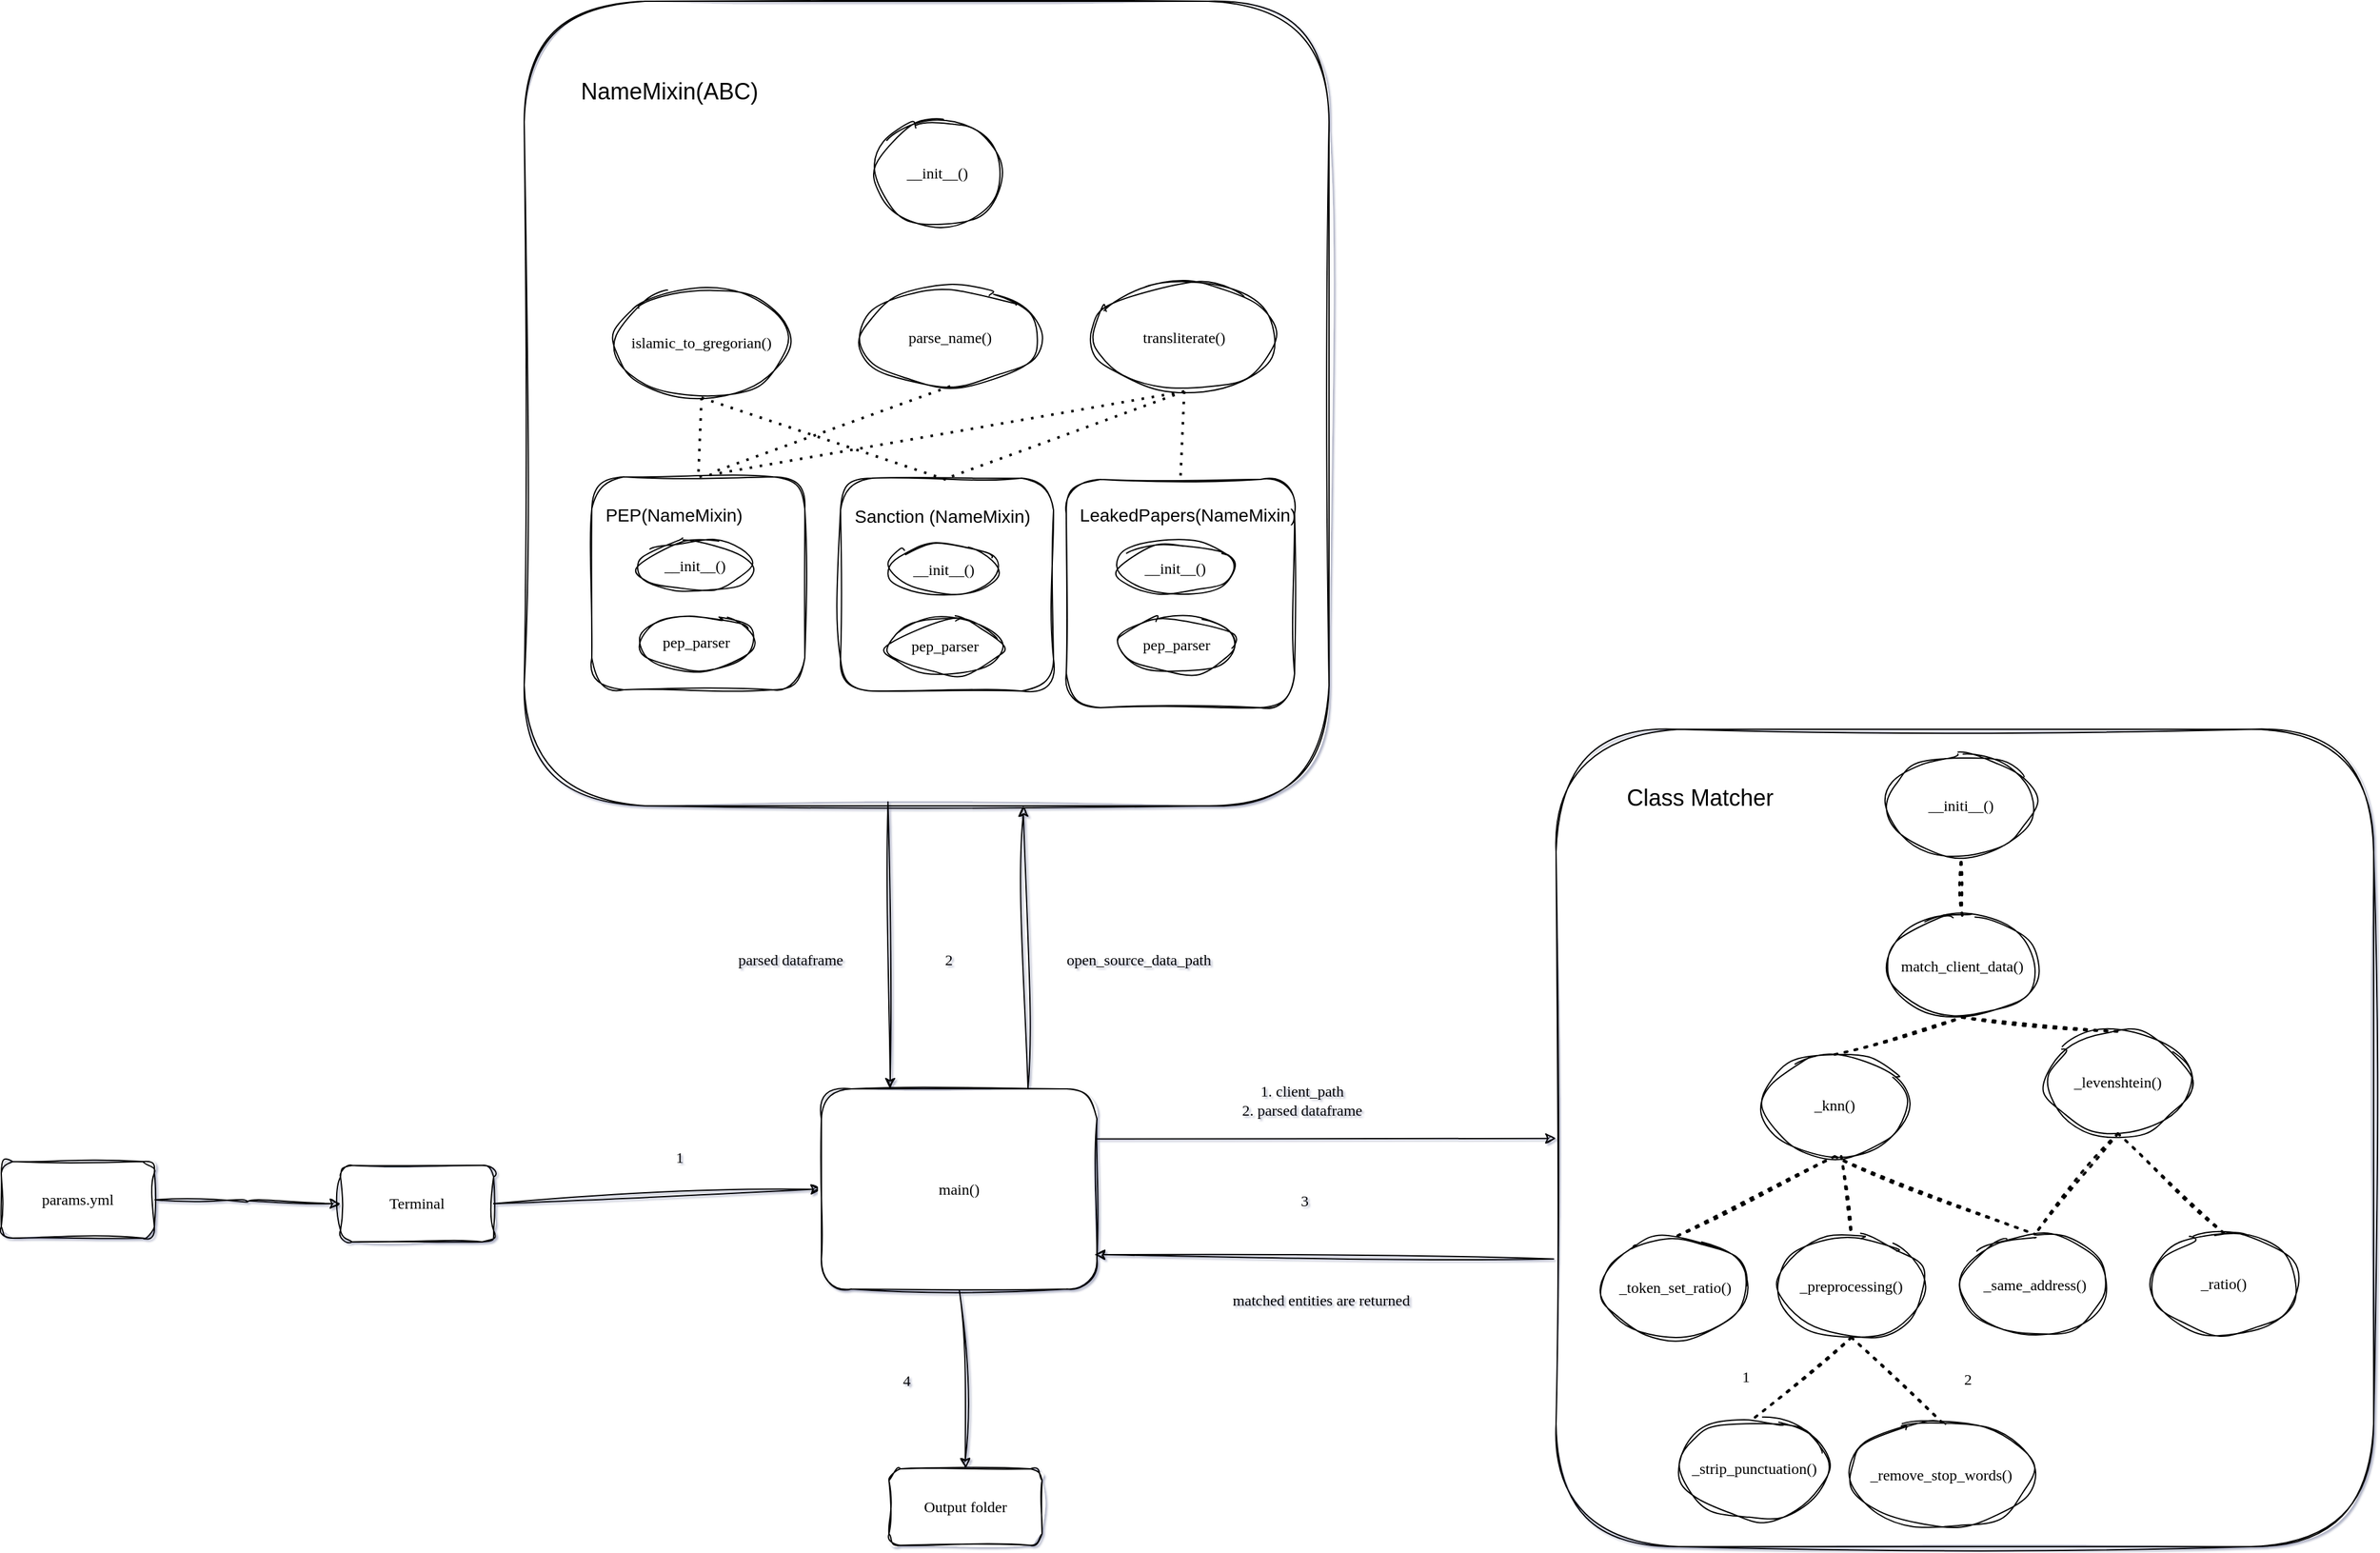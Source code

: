 <mxfile pages="2">
    <diagram name="code_structure" id="jE-mH2vJBaw0UMuDzqgx">
        <mxGraphModel dx="2189" dy="1549" grid="0" gridSize="10" guides="0" tooltips="1" connect="1" arrows="1" fold="1" page="0" pageScale="1" pageWidth="827" pageHeight="1169" background="none" math="0" shadow="1">
            <root>
                <mxCell id="n5ya2rIfXd2F4Nc891Iu-0"/>
                <mxCell id="n5ya2rIfXd2F4Nc891Iu-1" parent="n5ya2rIfXd2F4Nc891Iu-0"/>
                <mxCell id="n5ya2rIfXd2F4Nc891Iu-3" value="open_source_data_path" style="text;align=center;verticalAlign=middle;whiteSpace=wrap;rounded=1;labelBackgroundColor=none;sketch=1;curveFitting=1;jiggle=2;fontFamily=Comic Sans MS;" parent="n5ya2rIfXd2F4Nc891Iu-1" vertex="1">
                    <mxGeometry x="468" y="39" width="150" height="35" as="geometry"/>
                </mxCell>
                <mxCell id="n5ya2rIfXd2F4Nc891Iu-4" value="parsed dataframe" style="text;align=center;verticalAlign=middle;whiteSpace=wrap;rounded=1;labelBackgroundColor=none;sketch=1;curveFitting=1;jiggle=2;fontFamily=Comic Sans MS;" parent="n5ya2rIfXd2F4Nc891Iu-1" vertex="1">
                    <mxGeometry x="215" y="42" width="110" height="30" as="geometry"/>
                </mxCell>
                <mxCell id="n5ya2rIfXd2F4Nc891Iu-7" value="Output folder" style="rounded=1;whiteSpace=wrap;labelBackgroundColor=none;sketch=1;curveFitting=1;jiggle=2;fontFamily=Comic Sans MS;" parent="n5ya2rIfXd2F4Nc891Iu-1" vertex="1">
                    <mxGeometry x="347" y="456" width="120" height="60" as="geometry"/>
                </mxCell>
                <mxCell id="n5ya2rIfXd2F4Nc891Iu-8" value="" style="edgeStyle=orthogonalEdgeStyle;curved=1;orthogonalLoop=1;jettySize=auto;rounded=1;labelBackgroundColor=none;sketch=1;curveFitting=1;jiggle=2;fontFamily=Comic Sans MS;entryX=0;entryY=0.5;entryDx=0;entryDy=0;" parent="n5ya2rIfXd2F4Nc891Iu-1" source="n5ya2rIfXd2F4Nc891Iu-9" target="n5ya2rIfXd2F4Nc891Iu-13" edge="1">
                    <mxGeometry relative="1" as="geometry"/>
                </mxCell>
                <mxCell id="n5ya2rIfXd2F4Nc891Iu-9" value="params.yml" style="rounded=1;whiteSpace=wrap;labelBackgroundColor=none;sketch=1;curveFitting=1;jiggle=2;fontFamily=Comic Sans MS;" parent="n5ya2rIfXd2F4Nc891Iu-1" vertex="1">
                    <mxGeometry x="-349" y="215" width="120" height="60" as="geometry"/>
                </mxCell>
                <mxCell id="n5ya2rIfXd2F4Nc891Iu-10" value="4" style="text;align=center;verticalAlign=middle;whiteSpace=wrap;rounded=1;labelBackgroundColor=none;sketch=1;curveFitting=1;jiggle=2;fontFamily=Comic Sans MS;" parent="n5ya2rIfXd2F4Nc891Iu-1" vertex="1">
                    <mxGeometry x="331" y="371" width="60" height="32" as="geometry"/>
                </mxCell>
                <mxCell id="n5ya2rIfXd2F4Nc891Iu-11" value="2" style="text;align=center;verticalAlign=middle;whiteSpace=wrap;rounded=1;labelBackgroundColor=none;sketch=1;curveFitting=1;jiggle=2;fontFamily=Comic Sans MS;arcSize=50;" parent="n5ya2rIfXd2F4Nc891Iu-1" vertex="1">
                    <mxGeometry x="364" y="31" width="60" height="52" as="geometry"/>
                </mxCell>
                <mxCell id="n5ya2rIfXd2F4Nc891Iu-13" value="Terminal" style="rounded=1;whiteSpace=wrap;labelBackgroundColor=none;sketch=1;curveFitting=1;jiggle=2;fontFamily=Comic Sans MS;" parent="n5ya2rIfXd2F4Nc891Iu-1" vertex="1">
                    <mxGeometry x="-83" y="218" width="120" height="60" as="geometry"/>
                </mxCell>
                <mxCell id="n5ya2rIfXd2F4Nc891Iu-14" value="" style="endArrow=classic;rounded=1;fontSize=15;exitX=1;exitY=0.5;exitDx=0;exitDy=0;labelBackgroundColor=none;sketch=1;curveFitting=1;jiggle=2;fontFamily=Comic Sans MS;entryX=0;entryY=0.5;entryDx=0;entryDy=0;" parent="n5ya2rIfXd2F4Nc891Iu-1" source="n5ya2rIfXd2F4Nc891Iu-13" target="n5ya2rIfXd2F4Nc891Iu-18" edge="1">
                    <mxGeometry width="50" height="50" relative="1" as="geometry">
                        <mxPoint x="170" y="260" as="sourcePoint"/>
                        <mxPoint x="290" y="270" as="targetPoint"/>
                    </mxGeometry>
                </mxCell>
                <mxCell id="n5ya2rIfXd2F4Nc891Iu-15" value="" style="endArrow=classic;rounded=1;fontSize=15;entryX=0.5;entryY=0;entryDx=0;entryDy=0;labelBackgroundColor=none;sketch=1;curveFitting=1;jiggle=2;fontFamily=Comic Sans MS;exitX=0.5;exitY=1;exitDx=0;exitDy=0;" parent="n5ya2rIfXd2F4Nc891Iu-1" source="n5ya2rIfXd2F4Nc891Iu-18" target="n5ya2rIfXd2F4Nc891Iu-7" edge="1">
                    <mxGeometry width="50" height="50" relative="1" as="geometry">
                        <mxPoint x="285" y="264" as="sourcePoint"/>
                        <mxPoint x="180" y="220" as="targetPoint"/>
                    </mxGeometry>
                </mxCell>
                <mxCell id="n5ya2rIfXd2F4Nc891Iu-16" value="1" style="text;align=center;verticalAlign=middle;whiteSpace=wrap;rounded=1;labelBackgroundColor=none;sketch=1;curveFitting=1;jiggle=2;fontFamily=Comic Sans MS;" parent="n5ya2rIfXd2F4Nc891Iu-1" vertex="1">
                    <mxGeometry x="153" y="197" width="60" height="30" as="geometry"/>
                </mxCell>
                <mxCell id="n5ya2rIfXd2F4Nc891Iu-18" value="main()" style="rounded=1;whiteSpace=wrap;labelBackgroundColor=none;sketch=1;curveFitting=1;jiggle=2;fontFamily=Comic Sans MS;" parent="n5ya2rIfXd2F4Nc891Iu-1" vertex="1">
                    <mxGeometry x="294" y="158" width="216" height="157" as="geometry"/>
                </mxCell>
                <mxCell id="n5ya2rIfXd2F4Nc891Iu-20" value="" style="endArrow=classic;rounded=1;entryX=0.25;entryY=0;entryDx=0;entryDy=0;labelBackgroundColor=none;sketch=1;curveFitting=1;jiggle=2;fontFamily=Comic Sans MS;exitX=0.452;exitY=0.995;exitDx=0;exitDy=0;exitPerimeter=0;" parent="n5ya2rIfXd2F4Nc891Iu-1" source="n5ya2rIfXd2F4Nc891Iu-35" target="n5ya2rIfXd2F4Nc891Iu-18" edge="1">
                    <mxGeometry width="50" height="50" relative="1" as="geometry">
                        <mxPoint x="224" y="19" as="sourcePoint"/>
                        <mxPoint x="370" y="340" as="targetPoint"/>
                    </mxGeometry>
                </mxCell>
                <mxCell id="n5ya2rIfXd2F4Nc891Iu-34" value="" style="group" parent="n5ya2rIfXd2F4Nc891Iu-1" vertex="1" connectable="0">
                    <mxGeometry x="75" y="-675" width="631" height="631" as="geometry"/>
                </mxCell>
                <mxCell id="n5ya2rIfXd2F4Nc891Iu-35" value="" style="whiteSpace=wrap;aspect=fixed;rounded=1;labelBackgroundColor=none;sketch=1;curveFitting=1;jiggle=2;fontFamily=Comic Sans MS;shadow=0;" parent="n5ya2rIfXd2F4Nc891Iu-34" vertex="1">
                    <mxGeometry x="-14" y="-20" width="631" height="631" as="geometry"/>
                </mxCell>
                <mxCell id="n5ya2rIfXd2F4Nc891Iu-36" value="&lt;font style=&quot;font-size: 18px;&quot;&gt;NameMixin(ABC)&lt;/font&gt;" style="text;html=1;strokeColor=none;fillColor=none;align=center;verticalAlign=middle;whiteSpace=wrap;rounded=0;" parent="n5ya2rIfXd2F4Nc891Iu-34" vertex="1">
                    <mxGeometry x="39" y="21" width="122" height="60" as="geometry"/>
                </mxCell>
                <mxCell id="n5ya2rIfXd2F4Nc891Iu-37" value="transliterate()" style="ellipse;whiteSpace=wrap;rounded=1;labelBackgroundColor=none;sketch=1;curveFitting=1;jiggle=2;fontFamily=Comic Sans MS;shadow=0;" parent="n5ya2rIfXd2F4Nc891Iu-34" vertex="1">
                    <mxGeometry x="431" y="201" width="145" height="85" as="geometry"/>
                </mxCell>
                <mxCell id="n5ya2rIfXd2F4Nc891Iu-38" value="islamic_to_gregorian()" style="ellipse;whiteSpace=wrap;rounded=1;labelBackgroundColor=none;sketch=1;curveFitting=1;jiggle=2;fontFamily=Comic Sans MS;shadow=0;" parent="n5ya2rIfXd2F4Nc891Iu-34" vertex="1">
                    <mxGeometry x="57" y="204" width="136" height="87" as="geometry"/>
                </mxCell>
                <mxCell id="n5ya2rIfXd2F4Nc891Iu-39" value="parse_name()" style="ellipse;whiteSpace=wrap;rounded=1;labelBackgroundColor=none;sketch=1;curveFitting=1;jiggle=2;fontFamily=Comic Sans MS;shadow=0;" parent="n5ya2rIfXd2F4Nc891Iu-34" vertex="1">
                    <mxGeometry x="250" y="205" width="140" height="77" as="geometry"/>
                </mxCell>
                <mxCell id="n5ya2rIfXd2F4Nc891Iu-40" value="__init__()" style="ellipse;whiteSpace=wrap;rounded=1;labelBackgroundColor=none;sketch=1;curveFitting=1;jiggle=2;fontFamily=Comic Sans MS;shadow=0;" parent="n5ya2rIfXd2F4Nc891Iu-34" vertex="1">
                    <mxGeometry x="260" y="73" width="100" height="83" as="geometry"/>
                </mxCell>
                <mxCell id="n5ya2rIfXd2F4Nc891Iu-41" value="" style="group" parent="n5ya2rIfXd2F4Nc891Iu-34" vertex="1" connectable="0">
                    <mxGeometry x="39" y="353" width="167" height="168" as="geometry"/>
                </mxCell>
                <mxCell id="n5ya2rIfXd2F4Nc891Iu-42" value="" style="whiteSpace=wrap;aspect=fixed;rounded=1;labelBackgroundColor=none;sketch=1;curveFitting=1;jiggle=2;fontFamily=Comic Sans MS;shadow=0;" parent="n5ya2rIfXd2F4Nc891Iu-41" vertex="1">
                    <mxGeometry width="167" height="167" as="geometry"/>
                </mxCell>
                <mxCell id="n5ya2rIfXd2F4Nc891Iu-43" value="&lt;font style=&quot;font-size: 14px;&quot;&gt;PEP(NameMixin)&lt;/font&gt;" style="text;html=1;strokeColor=none;fillColor=none;align=center;verticalAlign=middle;whiteSpace=wrap;rounded=0;" parent="n5ya2rIfXd2F4Nc891Iu-41" vertex="1">
                    <mxGeometry x="10" y="8" width="109" height="43" as="geometry"/>
                </mxCell>
                <mxCell id="n5ya2rIfXd2F4Nc891Iu-44" value="__init__()" style="ellipse;whiteSpace=wrap;rounded=1;labelBackgroundColor=none;sketch=1;curveFitting=1;jiggle=2;fontFamily=Comic Sans MS;shadow=0;" parent="n5ya2rIfXd2F4Nc891Iu-41" vertex="1">
                    <mxGeometry x="37" y="50" width="88" height="39" as="geometry"/>
                </mxCell>
                <mxCell id="n5ya2rIfXd2F4Nc891Iu-45" value="pep_parser" style="ellipse;whiteSpace=wrap;rounded=1;labelBackgroundColor=none;sketch=1;curveFitting=1;jiggle=2;fontFamily=Comic Sans MS;shadow=0;" parent="n5ya2rIfXd2F4Nc891Iu-41" vertex="1">
                    <mxGeometry x="38" y="108" width="88" height="44" as="geometry"/>
                </mxCell>
                <mxCell id="n5ya2rIfXd2F4Nc891Iu-46" value="" style="group" parent="n5ya2rIfXd2F4Nc891Iu-34" vertex="1" connectable="0">
                    <mxGeometry x="234" y="356" width="169" height="168" as="geometry"/>
                </mxCell>
                <mxCell id="n5ya2rIfXd2F4Nc891Iu-47" value="" style="whiteSpace=wrap;aspect=fixed;rounded=1;labelBackgroundColor=none;sketch=1;curveFitting=1;jiggle=2;fontFamily=Comic Sans MS;shadow=0;" parent="n5ya2rIfXd2F4Nc891Iu-46" vertex="1">
                    <mxGeometry y="-2" width="167" height="167" as="geometry"/>
                </mxCell>
                <mxCell id="n5ya2rIfXd2F4Nc891Iu-48" value="&lt;font style=&quot;font-size: 14px;&quot;&gt;Sanction (NameMixin)&lt;/font&gt;" style="text;html=1;strokeColor=none;fillColor=none;align=center;verticalAlign=middle;whiteSpace=wrap;rounded=0;" parent="n5ya2rIfXd2F4Nc891Iu-46" vertex="1">
                    <mxGeometry x="3" y="6" width="154" height="43" as="geometry"/>
                </mxCell>
                <mxCell id="n5ya2rIfXd2F4Nc891Iu-49" value="__init__()" style="ellipse;whiteSpace=wrap;rounded=1;labelBackgroundColor=none;sketch=1;curveFitting=1;jiggle=2;fontFamily=Comic Sans MS;shadow=0;" parent="n5ya2rIfXd2F4Nc891Iu-46" vertex="1">
                    <mxGeometry x="37" y="50" width="88" height="39" as="geometry"/>
                </mxCell>
                <mxCell id="n5ya2rIfXd2F4Nc891Iu-50" value="pep_parser" style="ellipse;whiteSpace=wrap;rounded=1;labelBackgroundColor=none;sketch=1;curveFitting=1;jiggle=2;fontFamily=Comic Sans MS;shadow=0;" parent="n5ya2rIfXd2F4Nc891Iu-46" vertex="1">
                    <mxGeometry x="38" y="108" width="88" height="44" as="geometry"/>
                </mxCell>
                <mxCell id="n5ya2rIfXd2F4Nc891Iu-51" value="" style="group" parent="n5ya2rIfXd2F4Nc891Iu-34" vertex="1" connectable="0">
                    <mxGeometry x="411" y="355" width="186" height="179" as="geometry"/>
                </mxCell>
                <mxCell id="n5ya2rIfXd2F4Nc891Iu-52" value="" style="whiteSpace=wrap;aspect=fixed;rounded=1;labelBackgroundColor=none;sketch=1;curveFitting=1;jiggle=2;fontFamily=Comic Sans MS;shadow=0;" parent="n5ya2rIfXd2F4Nc891Iu-51" vertex="1">
                    <mxGeometry width="179" height="179" as="geometry"/>
                </mxCell>
                <mxCell id="n5ya2rIfXd2F4Nc891Iu-53" value="&lt;font style=&quot;font-size: 14px;&quot;&gt;LeakedPapers(NameMixin)&lt;/font&gt;" style="text;html=1;strokeColor=none;fillColor=none;align=center;verticalAlign=middle;whiteSpace=wrap;rounded=0;" parent="n5ya2rIfXd2F4Nc891Iu-51" vertex="1">
                    <mxGeometry x="8" y="10" width="175.432" height="36" as="geometry"/>
                </mxCell>
                <mxCell id="n5ya2rIfXd2F4Nc891Iu-54" value="__init__()" style="ellipse;whiteSpace=wrap;rounded=1;labelBackgroundColor=none;sketch=1;curveFitting=1;jiggle=2;fontFamily=Comic Sans MS;shadow=0;" parent="n5ya2rIfXd2F4Nc891Iu-51" vertex="1">
                    <mxGeometry x="39.102" y="50" width="93" height="39" as="geometry"/>
                </mxCell>
                <mxCell id="n5ya2rIfXd2F4Nc891Iu-55" value="pep_parser" style="ellipse;whiteSpace=wrap;rounded=1;labelBackgroundColor=none;sketch=1;curveFitting=1;jiggle=2;fontFamily=Comic Sans MS;shadow=0;" parent="n5ya2rIfXd2F4Nc891Iu-51" vertex="1">
                    <mxGeometry x="40.159" y="108" width="93" height="44" as="geometry"/>
                </mxCell>
                <mxCell id="n5ya2rIfXd2F4Nc891Iu-56" value="" style="endArrow=none;dashed=1;html=1;dashPattern=1 3;strokeWidth=2;rounded=0;entryX=0.5;entryY=0;entryDx=0;entryDy=0;exitX=0.5;exitY=1;exitDx=0;exitDy=0;" parent="n5ya2rIfXd2F4Nc891Iu-34" source="n5ya2rIfXd2F4Nc891Iu-37" target="n5ya2rIfXd2F4Nc891Iu-42" edge="1">
                    <mxGeometry width="50" height="50" relative="1" as="geometry">
                        <mxPoint x="356" y="216" as="sourcePoint"/>
                        <mxPoint x="406" y="166" as="targetPoint"/>
                    </mxGeometry>
                </mxCell>
                <mxCell id="n5ya2rIfXd2F4Nc891Iu-57" value="" style="endArrow=none;dashed=1;html=1;dashPattern=1 3;strokeWidth=2;rounded=0;entryX=0.5;entryY=0;entryDx=0;entryDy=0;exitX=0.5;exitY=1;exitDx=0;exitDy=0;" parent="n5ya2rIfXd2F4Nc891Iu-34" source="n5ya2rIfXd2F4Nc891Iu-38" target="n5ya2rIfXd2F4Nc891Iu-42" edge="1">
                    <mxGeometry width="50" height="50" relative="1" as="geometry">
                        <mxPoint x="195" y="284" as="sourcePoint"/>
                        <mxPoint x="132.5" y="363" as="targetPoint"/>
                    </mxGeometry>
                </mxCell>
                <mxCell id="n5ya2rIfXd2F4Nc891Iu-58" value="" style="endArrow=none;dashed=1;html=1;dashPattern=1 3;strokeWidth=2;rounded=0;exitX=0.5;exitY=1;exitDx=0;exitDy=0;" parent="n5ya2rIfXd2F4Nc891Iu-34" source="n5ya2rIfXd2F4Nc891Iu-39" edge="1">
                    <mxGeometry width="50" height="50" relative="1" as="geometry">
                        <mxPoint x="315" y="284" as="sourcePoint"/>
                        <mxPoint x="132" y="350" as="targetPoint"/>
                    </mxGeometry>
                </mxCell>
                <mxCell id="n5ya2rIfXd2F4Nc891Iu-59" value="" style="endArrow=none;dashed=1;html=1;dashPattern=1 3;strokeWidth=2;rounded=0;entryX=0.5;entryY=0;entryDx=0;entryDy=0;exitX=0.5;exitY=1;exitDx=0;exitDy=0;" parent="n5ya2rIfXd2F4Nc891Iu-34" source="n5ya2rIfXd2F4Nc891Iu-37" target="n5ya2rIfXd2F4Nc891Iu-52" edge="1">
                    <mxGeometry width="50" height="50" relative="1" as="geometry">
                        <mxPoint x="149" y="271" as="sourcePoint"/>
                        <mxPoint x="132.5" y="363" as="targetPoint"/>
                    </mxGeometry>
                </mxCell>
                <mxCell id="n5ya2rIfXd2F4Nc891Iu-60" value="" style="endArrow=none;dashed=1;html=1;dashPattern=1 3;strokeWidth=2;rounded=0;entryX=0.5;entryY=0;entryDx=0;entryDy=0;exitX=0.5;exitY=1;exitDx=0;exitDy=0;" parent="n5ya2rIfXd2F4Nc891Iu-34" source="n5ya2rIfXd2F4Nc891Iu-37" target="n5ya2rIfXd2F4Nc891Iu-47" edge="1">
                    <mxGeometry width="50" height="50" relative="1" as="geometry">
                        <mxPoint x="159" y="271" as="sourcePoint"/>
                        <mxPoint x="514.5" y="365" as="targetPoint"/>
                    </mxGeometry>
                </mxCell>
                <mxCell id="n5ya2rIfXd2F4Nc891Iu-61" value="" style="endArrow=none;dashed=1;html=1;dashPattern=1 3;strokeWidth=2;rounded=0;exitX=0.5;exitY=1;exitDx=0;exitDy=0;" parent="n5ya2rIfXd2F4Nc891Iu-34" source="n5ya2rIfXd2F4Nc891Iu-38" edge="1">
                    <mxGeometry width="50" height="50" relative="1" as="geometry">
                        <mxPoint x="303" y="275" as="sourcePoint"/>
                        <mxPoint x="319" y="356" as="targetPoint"/>
                    </mxGeometry>
                </mxCell>
                <mxCell id="XnOtUoYIgdkIpRrdeLWk-2" value="" style="endArrow=classic;rounded=1;labelBackgroundColor=none;sketch=1;curveFitting=1;jiggle=2;fontFamily=Comic Sans MS;entryX=0.62;entryY=1;entryDx=0;entryDy=0;entryPerimeter=0;exitX=0.75;exitY=0;exitDx=0;exitDy=0;" parent="n5ya2rIfXd2F4Nc891Iu-1" source="n5ya2rIfXd2F4Nc891Iu-18" target="n5ya2rIfXd2F4Nc891Iu-35" edge="1">
                    <mxGeometry width="50" height="50" relative="1" as="geometry">
                        <mxPoint x="450" y="480" as="sourcePoint"/>
                        <mxPoint x="584" y="279" as="targetPoint"/>
                    </mxGeometry>
                </mxCell>
                <mxCell id="Cm5S-2wvkjG4GKC6jwLn-1" value="1. client_path&#10;2. parsed dataframe" style="text;align=center;verticalAlign=middle;whiteSpace=wrap;rounded=1;labelBackgroundColor=none;sketch=1;curveFitting=1;jiggle=2;fontFamily=Comic Sans MS;" parent="n5ya2rIfXd2F4Nc891Iu-1" vertex="1">
                    <mxGeometry x="581" y="152" width="180" height="30" as="geometry"/>
                </mxCell>
                <mxCell id="Cm5S-2wvkjG4GKC6jwLn-2" value="matched entities are returned" style="text;align=center;verticalAlign=middle;whiteSpace=wrap;rounded=1;labelBackgroundColor=none;sketch=1;curveFitting=1;jiggle=2;fontFamily=Comic Sans MS;" parent="n5ya2rIfXd2F4Nc891Iu-1" vertex="1">
                    <mxGeometry x="596" y="309" width="180" height="30" as="geometry"/>
                </mxCell>
                <mxCell id="Cm5S-2wvkjG4GKC6jwLn-3" value="3" style="text;align=center;verticalAlign=middle;whiteSpace=wrap;rounded=1;labelBackgroundColor=none;sketch=1;curveFitting=1;jiggle=2;fontFamily=Comic Sans MS;" parent="n5ya2rIfXd2F4Nc891Iu-1" vertex="1">
                    <mxGeometry x="643" y="232" width="60" height="27" as="geometry"/>
                </mxCell>
                <mxCell id="EGmeFUFyoxsOZaATPlfE-33" value="" style="group" parent="n5ya2rIfXd2F4Nc891Iu-1" vertex="1" connectable="0">
                    <mxGeometry x="870" y="-124" width="641" height="641" as="geometry"/>
                </mxCell>
                <mxCell id="EGmeFUFyoxsOZaATPlfE-0" value="" style="whiteSpace=wrap;aspect=fixed;rounded=1;labelBackgroundColor=none;sketch=1;curveFitting=1;jiggle=2;fontFamily=Comic Sans MS;" parent="EGmeFUFyoxsOZaATPlfE-33" vertex="1">
                    <mxGeometry width="641" height="641" as="geometry"/>
                </mxCell>
                <mxCell id="EGmeFUFyoxsOZaATPlfE-1" value="__initi__()" style="ellipse;whiteSpace=wrap;rounded=1;labelBackgroundColor=none;sketch=1;curveFitting=1;jiggle=2;fontFamily=Comic Sans MS;" parent="EGmeFUFyoxsOZaATPlfE-33" vertex="1">
                    <mxGeometry x="260" y="20" width="115" height="80" as="geometry"/>
                </mxCell>
                <mxCell id="EGmeFUFyoxsOZaATPlfE-2" value="match_client_data()" style="ellipse;whiteSpace=wrap;rounded=1;labelBackgroundColor=none;sketch=1;curveFitting=1;jiggle=2;fontFamily=Comic Sans MS;" parent="EGmeFUFyoxsOZaATPlfE-33" vertex="1">
                    <mxGeometry x="261" y="146" width="115" height="80" as="geometry"/>
                </mxCell>
                <mxCell id="EGmeFUFyoxsOZaATPlfE-6" value="_knn()" style="ellipse;whiteSpace=wrap;rounded=1;labelBackgroundColor=none;sketch=1;curveFitting=1;jiggle=2;fontFamily=Comic Sans MS;" parent="EGmeFUFyoxsOZaATPlfE-33" vertex="1">
                    <mxGeometry x="161" y="255" width="115" height="80" as="geometry"/>
                </mxCell>
                <mxCell id="EGmeFUFyoxsOZaATPlfE-7" value="_levenshtein()" style="ellipse;whiteSpace=wrap;rounded=1;labelBackgroundColor=none;sketch=1;curveFitting=1;jiggle=2;fontFamily=Comic Sans MS;" parent="EGmeFUFyoxsOZaATPlfE-33" vertex="1">
                    <mxGeometry x="383" y="237" width="115" height="80" as="geometry"/>
                </mxCell>
                <mxCell id="EGmeFUFyoxsOZaATPlfE-8" value="_token_set_ratio()" style="ellipse;whiteSpace=wrap;rounded=1;labelBackgroundColor=none;sketch=1;curveFitting=1;jiggle=2;fontFamily=Comic Sans MS;" parent="EGmeFUFyoxsOZaATPlfE-33" vertex="1">
                    <mxGeometry x="36" y="398" width="115" height="80" as="geometry"/>
                </mxCell>
                <mxCell id="EGmeFUFyoxsOZaATPlfE-9" value="_ratio()" style="ellipse;whiteSpace=wrap;rounded=1;labelBackgroundColor=none;sketch=1;curveFitting=1;jiggle=2;fontFamily=Comic Sans MS;" parent="EGmeFUFyoxsOZaATPlfE-33" vertex="1">
                    <mxGeometry x="466" y="395" width="115" height="80" as="geometry"/>
                </mxCell>
                <mxCell id="EGmeFUFyoxsOZaATPlfE-10" value="_same_address()" style="ellipse;whiteSpace=wrap;rounded=1;labelBackgroundColor=none;sketch=1;curveFitting=1;jiggle=2;fontFamily=Comic Sans MS;" parent="EGmeFUFyoxsOZaATPlfE-33" vertex="1">
                    <mxGeometry x="318" y="396" width="115" height="80" as="geometry"/>
                </mxCell>
                <mxCell id="EGmeFUFyoxsOZaATPlfE-11" value="_preprocessing()" style="ellipse;whiteSpace=wrap;rounded=1;labelBackgroundColor=none;sketch=1;curveFitting=1;jiggle=2;fontFamily=Comic Sans MS;" parent="EGmeFUFyoxsOZaATPlfE-33" vertex="1">
                    <mxGeometry x="174" y="397" width="115" height="80" as="geometry"/>
                </mxCell>
                <mxCell id="EGmeFUFyoxsOZaATPlfE-12" value="_strip_punctuation()" style="ellipse;whiteSpace=wrap;rounded=1;labelBackgroundColor=none;sketch=1;curveFitting=1;jiggle=2;fontFamily=Comic Sans MS;" parent="EGmeFUFyoxsOZaATPlfE-33" vertex="1">
                    <mxGeometry x="98" y="540" width="115" height="80" as="geometry"/>
                </mxCell>
                <mxCell id="EGmeFUFyoxsOZaATPlfE-13" value="_remove_stop_words()" style="ellipse;whiteSpace=wrap;rounded=1;labelBackgroundColor=none;sketch=1;curveFitting=1;jiggle=2;fontFamily=Comic Sans MS;" parent="EGmeFUFyoxsOZaATPlfE-33" vertex="1">
                    <mxGeometry x="230" y="543" width="144" height="83" as="geometry"/>
                </mxCell>
                <mxCell id="EGmeFUFyoxsOZaATPlfE-14" value="" style="endArrow=none;dashed=1;dashPattern=1 3;strokeWidth=2;rounded=1;labelBackgroundColor=none;sketch=1;curveFitting=1;jiggle=2;fontFamily=Comic Sans MS;entryX=0.5;entryY=0;entryDx=0;entryDy=0;exitX=0.5;exitY=1;exitDx=0;exitDy=0;" parent="EGmeFUFyoxsOZaATPlfE-33" source="EGmeFUFyoxsOZaATPlfE-11" target="EGmeFUFyoxsOZaATPlfE-13" edge="1">
                    <mxGeometry width="50" height="50" relative="1" as="geometry">
                        <mxPoint x="242" y="-176" as="sourcePoint"/>
                        <mxPoint x="242" y="-136" as="targetPoint"/>
                        <Array as="points"/>
                    </mxGeometry>
                </mxCell>
                <mxCell id="EGmeFUFyoxsOZaATPlfE-15" value="" style="endArrow=none;dashed=1;dashPattern=1 3;strokeWidth=2;rounded=1;labelBackgroundColor=none;sketch=1;curveFitting=1;jiggle=2;fontFamily=Comic Sans MS;entryX=0.5;entryY=0;entryDx=0;entryDy=0;exitX=0.5;exitY=1;exitDx=0;exitDy=0;" parent="EGmeFUFyoxsOZaATPlfE-33" source="EGmeFUFyoxsOZaATPlfE-11" target="EGmeFUFyoxsOZaATPlfE-12" edge="1">
                    <mxGeometry width="50" height="50" relative="1" as="geometry">
                        <mxPoint x="393.5" y="490" as="sourcePoint"/>
                        <mxPoint x="487.0" y="536" as="targetPoint"/>
                        <Array as="points"/>
                    </mxGeometry>
                </mxCell>
                <mxCell id="EGmeFUFyoxsOZaATPlfE-16" value="1" style="text;align=center;verticalAlign=middle;whiteSpace=wrap;rounded=1;labelBackgroundColor=none;sketch=1;curveFitting=1;jiggle=2;fontFamily=Comic Sans MS;" parent="EGmeFUFyoxsOZaATPlfE-33" vertex="1">
                    <mxGeometry x="119" y="498" width="60" height="20" as="geometry"/>
                </mxCell>
                <mxCell id="EGmeFUFyoxsOZaATPlfE-17" value="2" style="text;align=center;verticalAlign=middle;whiteSpace=wrap;rounded=1;labelBackgroundColor=none;sketch=1;curveFitting=1;jiggle=2;fontFamily=Comic Sans MS;" parent="EGmeFUFyoxsOZaATPlfE-33" vertex="1">
                    <mxGeometry x="293" y="500" width="60" height="20" as="geometry"/>
                </mxCell>
                <mxCell id="EGmeFUFyoxsOZaATPlfE-20" value="" style="endArrow=none;dashed=1;dashPattern=1 3;strokeWidth=2;rounded=1;labelBackgroundColor=none;sketch=1;curveFitting=1;jiggle=2;fontFamily=Comic Sans MS;entryX=0.5;entryY=0;entryDx=0;entryDy=0;exitX=0.5;exitY=1;exitDx=0;exitDy=0;" parent="EGmeFUFyoxsOZaATPlfE-33" source="EGmeFUFyoxsOZaATPlfE-7" target="EGmeFUFyoxsOZaATPlfE-10" edge="1">
                    <mxGeometry width="50" height="50" relative="1" as="geometry">
                        <mxPoint x="425" y="341" as="sourcePoint"/>
                        <mxPoint x="393.5" y="410" as="targetPoint"/>
                        <Array as="points"/>
                    </mxGeometry>
                </mxCell>
                <mxCell id="EGmeFUFyoxsOZaATPlfE-22" value="" style="endArrow=none;dashed=1;dashPattern=1 3;strokeWidth=2;rounded=1;labelBackgroundColor=none;sketch=1;curveFitting=1;jiggle=2;fontFamily=Comic Sans MS;entryX=0.5;entryY=0;entryDx=0;entryDy=0;exitX=0.5;exitY=1;exitDx=0;exitDy=0;" parent="EGmeFUFyoxsOZaATPlfE-33" source="EGmeFUFyoxsOZaATPlfE-7" target="EGmeFUFyoxsOZaATPlfE-9" edge="1">
                    <mxGeometry width="50" height="50" relative="1" as="geometry">
                        <mxPoint x="392.5" y="322" as="sourcePoint"/>
                        <mxPoint x="540.5" y="411" as="targetPoint"/>
                        <Array as="points"/>
                    </mxGeometry>
                </mxCell>
                <mxCell id="EGmeFUFyoxsOZaATPlfE-23" value="" style="endArrow=none;dashed=1;dashPattern=1 3;strokeWidth=2;rounded=1;labelBackgroundColor=none;sketch=1;curveFitting=1;jiggle=2;fontFamily=Comic Sans MS;entryX=0.5;entryY=0;entryDx=0;entryDy=0;exitX=0.5;exitY=1;exitDx=0;exitDy=0;" parent="EGmeFUFyoxsOZaATPlfE-33" source="EGmeFUFyoxsOZaATPlfE-6" target="EGmeFUFyoxsOZaATPlfE-8" edge="1">
                    <mxGeometry width="50" height="50" relative="1" as="geometry">
                        <mxPoint x="130" y="326" as="sourcePoint"/>
                        <mxPoint x="244.5" y="408" as="targetPoint"/>
                        <Array as="points"/>
                    </mxGeometry>
                </mxCell>
                <mxCell id="EGmeFUFyoxsOZaATPlfE-25" value="" style="endArrow=none;dashed=1;dashPattern=1 3;strokeWidth=2;rounded=1;labelBackgroundColor=none;sketch=1;curveFitting=1;jiggle=2;fontFamily=Comic Sans MS;entryX=0.5;entryY=0;entryDx=0;entryDy=0;exitX=0.5;exitY=1;exitDx=0;exitDy=0;" parent="EGmeFUFyoxsOZaATPlfE-33" source="EGmeFUFyoxsOZaATPlfE-6" target="EGmeFUFyoxsOZaATPlfE-10" edge="1">
                    <mxGeometry width="50" height="50" relative="1" as="geometry">
                        <mxPoint x="140" y="336" as="sourcePoint"/>
                        <mxPoint x="103.5" y="408" as="targetPoint"/>
                        <Array as="points"/>
                    </mxGeometry>
                </mxCell>
                <mxCell id="EGmeFUFyoxsOZaATPlfE-27" value="" style="endArrow=none;dashed=1;dashPattern=1 3;strokeWidth=2;rounded=1;labelBackgroundColor=none;sketch=1;curveFitting=1;jiggle=2;fontFamily=Comic Sans MS;entryX=0.5;entryY=0;entryDx=0;entryDy=0;" parent="EGmeFUFyoxsOZaATPlfE-33" source="EGmeFUFyoxsOZaATPlfE-6" target="EGmeFUFyoxsOZaATPlfE-11" edge="1">
                    <mxGeometry width="50" height="50" relative="1" as="geometry">
                        <mxPoint x="228.5" y="345" as="sourcePoint"/>
                        <mxPoint x="103.5" y="408" as="targetPoint"/>
                        <Array as="points"/>
                    </mxGeometry>
                </mxCell>
                <mxCell id="EGmeFUFyoxsOZaATPlfE-29" value="" style="endArrow=none;dashed=1;dashPattern=1 3;strokeWidth=2;rounded=1;labelBackgroundColor=none;sketch=1;curveFitting=1;jiggle=2;fontFamily=Comic Sans MS;entryX=0.5;entryY=1;entryDx=0;entryDy=0;exitX=0.5;exitY=0;exitDx=0;exitDy=0;" parent="EGmeFUFyoxsOZaATPlfE-33" source="EGmeFUFyoxsOZaATPlfE-6" target="EGmeFUFyoxsOZaATPlfE-2" edge="1">
                    <mxGeometry width="50" height="50" relative="1" as="geometry">
                        <mxPoint x="233.076" y="344.873" as="sourcePoint"/>
                        <mxPoint x="241.5" y="407" as="targetPoint"/>
                        <Array as="points"/>
                    </mxGeometry>
                </mxCell>
                <mxCell id="EGmeFUFyoxsOZaATPlfE-31" value="" style="endArrow=none;dashed=1;dashPattern=1 3;strokeWidth=2;rounded=1;labelBackgroundColor=none;sketch=1;curveFitting=1;jiggle=2;fontFamily=Comic Sans MS;entryX=0.5;entryY=0;entryDx=0;entryDy=0;exitX=0.5;exitY=1;exitDx=0;exitDy=0;" parent="EGmeFUFyoxsOZaATPlfE-33" source="EGmeFUFyoxsOZaATPlfE-2" target="EGmeFUFyoxsOZaATPlfE-7" edge="1">
                    <mxGeometry width="50" height="50" relative="1" as="geometry">
                        <mxPoint x="228.5" y="345" as="sourcePoint"/>
                        <mxPoint x="385.5" y="406" as="targetPoint"/>
                        <Array as="points"/>
                    </mxGeometry>
                </mxCell>
                <mxCell id="EGmeFUFyoxsOZaATPlfE-32" value="" style="endArrow=none;dashed=1;dashPattern=1 3;strokeWidth=2;rounded=1;labelBackgroundColor=none;sketch=1;curveFitting=1;jiggle=2;fontFamily=Comic Sans MS;entryX=0.5;entryY=1;entryDx=0;entryDy=0;exitX=0.5;exitY=0;exitDx=0;exitDy=0;" parent="EGmeFUFyoxsOZaATPlfE-33" source="EGmeFUFyoxsOZaATPlfE-2" target="EGmeFUFyoxsOZaATPlfE-1" edge="1">
                    <mxGeometry width="50" height="50" relative="1" as="geometry">
                        <mxPoint x="228.5" y="265" as="sourcePoint"/>
                        <mxPoint x="328.5" y="236" as="targetPoint"/>
                        <Array as="points"/>
                    </mxGeometry>
                </mxCell>
                <mxCell id="EGmeFUFyoxsOZaATPlfE-34" value="&lt;font style=&quot;font-size: 18px;&quot;&gt;Class Matcher&lt;/font&gt;" style="text;html=1;strokeColor=none;fillColor=none;align=center;verticalAlign=middle;whiteSpace=wrap;rounded=0;" parent="EGmeFUFyoxsOZaATPlfE-33" vertex="1">
                    <mxGeometry x="34" y="39" width="158" height="30" as="geometry"/>
                </mxCell>
                <mxCell id="EGmeFUFyoxsOZaATPlfE-35" value="" style="endArrow=classic;rounded=1;labelBackgroundColor=none;sketch=1;curveFitting=1;jiggle=2;fontFamily=Comic Sans MS;exitX=1;exitY=0.25;exitDx=0;exitDy=0;" parent="n5ya2rIfXd2F4Nc891Iu-1" source="n5ya2rIfXd2F4Nc891Iu-18" target="EGmeFUFyoxsOZaATPlfE-0" edge="1">
                    <mxGeometry width="50" height="50" relative="1" as="geometry">
                        <mxPoint x="356.212" y="-57.155" as="sourcePoint"/>
                        <mxPoint x="358" y="168" as="targetPoint"/>
                    </mxGeometry>
                </mxCell>
                <mxCell id="EGmeFUFyoxsOZaATPlfE-36" value="" style="endArrow=classic;rounded=1;labelBackgroundColor=none;sketch=1;curveFitting=1;jiggle=2;fontFamily=Comic Sans MS;entryX=0.991;entryY=0.828;entryDx=0;entryDy=0;entryPerimeter=0;exitX=-0.003;exitY=0.648;exitDx=0;exitDy=0;exitPerimeter=0;" parent="n5ya2rIfXd2F4Nc891Iu-1" source="EGmeFUFyoxsOZaATPlfE-0" target="n5ya2rIfXd2F4Nc891Iu-18" edge="1">
                    <mxGeometry width="50" height="50" relative="1" as="geometry">
                        <mxPoint x="826" y="318" as="sourcePoint"/>
                        <mxPoint x="462.22" y="-54" as="targetPoint"/>
                    </mxGeometry>
                </mxCell>
            </root>
        </mxGraphModel>
    </diagram>
</mxfile>